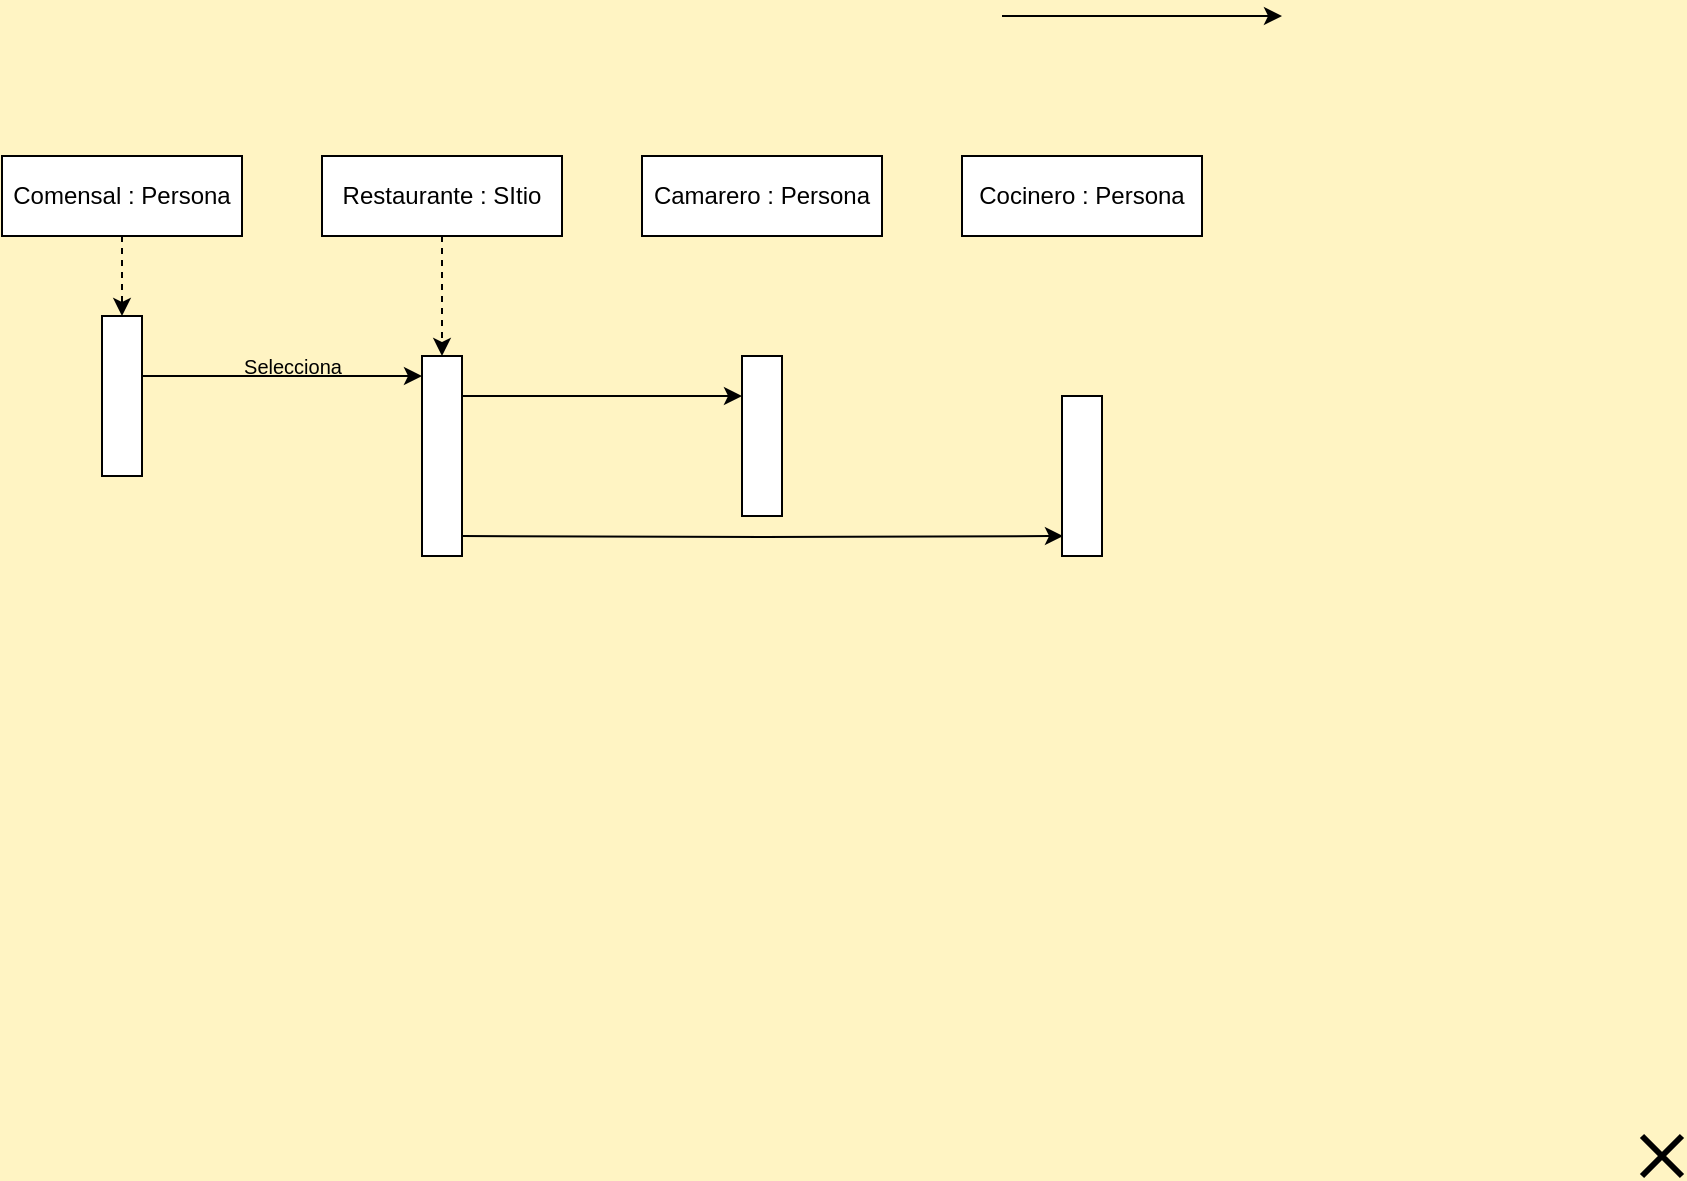 <mxfile version="24.3.1" type="device">
  <diagram name="Página-1" id="CBR-pMvpNvf4DPiNlyrw">
    <mxGraphModel dx="1434" dy="746" grid="1" gridSize="10" guides="1" tooltips="1" connect="1" arrows="0" fold="1" page="1" pageScale="1" pageWidth="1169" pageHeight="827" background="#FFF4C3" math="0" shadow="0">
      <root>
        <mxCell id="0" />
        <mxCell id="1" parent="0" />
        <mxCell id="OzoSG0Pu-Z7uOkjksjxz-8" style="edgeStyle=orthogonalEdgeStyle;rounded=0;orthogonalLoop=1;jettySize=auto;html=1;exitX=0.5;exitY=1;exitDx=0;exitDy=0;dashed=1;" parent="1" source="OzoSG0Pu-Z7uOkjksjxz-1" target="OzoSG0Pu-Z7uOkjksjxz-3" edge="1">
          <mxGeometry relative="1" as="geometry" />
        </mxCell>
        <mxCell id="OzoSG0Pu-Z7uOkjksjxz-1" value="Comensal : Persona" style="rounded=0;whiteSpace=wrap;html=1;" parent="1" vertex="1">
          <mxGeometry x="120" y="120" width="120" height="40" as="geometry" />
        </mxCell>
        <mxCell id="OzoSG0Pu-Z7uOkjksjxz-3" value="" style="rounded=0;whiteSpace=wrap;html=1;" parent="1" vertex="1">
          <mxGeometry x="170" y="200" width="20" height="80" as="geometry" />
        </mxCell>
        <mxCell id="OzoSG0Pu-Z7uOkjksjxz-16" value="" style="shape=umlDestroy;whiteSpace=wrap;html=1;strokeWidth=3;targetShapes=umlLifeline;" parent="1" vertex="1">
          <mxGeometry x="940" y="610" width="20" height="20" as="geometry" />
        </mxCell>
        <mxCell id="ZeQWAFRNg3F0iEA5SLW--23" style="edgeStyle=orthogonalEdgeStyle;rounded=0;orthogonalLoop=1;jettySize=auto;html=1;exitX=0.5;exitY=1;exitDx=0;exitDy=0;dashed=1;" edge="1" parent="1" source="ZeQWAFRNg3F0iEA5SLW--18" target="ZeQWAFRNg3F0iEA5SLW--19">
          <mxGeometry relative="1" as="geometry" />
        </mxCell>
        <mxCell id="ZeQWAFRNg3F0iEA5SLW--18" value="Restaurante : SItio" style="rounded=0;whiteSpace=wrap;html=1;" vertex="1" parent="1">
          <mxGeometry x="280" y="120" width="120" height="40" as="geometry" />
        </mxCell>
        <mxCell id="ZeQWAFRNg3F0iEA5SLW--19" value="" style="rounded=0;whiteSpace=wrap;html=1;" vertex="1" parent="1">
          <mxGeometry x="330" y="220" width="20" height="100" as="geometry" />
        </mxCell>
        <mxCell id="ZeQWAFRNg3F0iEA5SLW--21" style="edgeStyle=orthogonalEdgeStyle;rounded=0;orthogonalLoop=1;jettySize=auto;html=1;exitX=1;exitY=0.5;exitDx=0;exitDy=0;entryX=0;entryY=0.25;entryDx=0;entryDy=0;" edge="1" parent="1">
          <mxGeometry relative="1" as="geometry">
            <mxPoint x="620" y="50" as="sourcePoint" />
            <mxPoint x="760" y="50" as="targetPoint" />
          </mxGeometry>
        </mxCell>
        <mxCell id="ZeQWAFRNg3F0iEA5SLW--22" style="edgeStyle=orthogonalEdgeStyle;rounded=0;orthogonalLoop=1;jettySize=auto;html=1;exitX=1;exitY=0.5;exitDx=0;exitDy=0;entryX=0;entryY=0.25;entryDx=0;entryDy=0;" edge="1" parent="1">
          <mxGeometry relative="1" as="geometry">
            <mxPoint x="190" y="230" as="sourcePoint" />
            <mxPoint x="330" y="230" as="targetPoint" />
          </mxGeometry>
        </mxCell>
        <mxCell id="ZeQWAFRNg3F0iEA5SLW--24" value="&lt;div style=&quot;font-size: 11px;&quot;&gt;&lt;font style=&quot;font-size: 10px;&quot;&gt;Selecciona&lt;/font&gt;&lt;/div&gt;" style="text;html=1;align=center;verticalAlign=middle;resizable=0;points=[];autosize=1;strokeColor=none;fillColor=none;" vertex="1" parent="1">
          <mxGeometry x="230" y="210" width="70" height="30" as="geometry" />
        </mxCell>
        <mxCell id="ZeQWAFRNg3F0iEA5SLW--25" value="Camarero : Persona" style="rounded=0;whiteSpace=wrap;html=1;" vertex="1" parent="1">
          <mxGeometry x="440" y="120" width="120" height="40" as="geometry" />
        </mxCell>
        <mxCell id="ZeQWAFRNg3F0iEA5SLW--26" value="Cocinero : Persona" style="rounded=0;whiteSpace=wrap;html=1;" vertex="1" parent="1">
          <mxGeometry x="600" y="120" width="120" height="40" as="geometry" />
        </mxCell>
        <mxCell id="ZeQWAFRNg3F0iEA5SLW--27" value="" style="rounded=0;whiteSpace=wrap;html=1;" vertex="1" parent="1">
          <mxGeometry x="490" y="220" width="20" height="80" as="geometry" />
        </mxCell>
        <mxCell id="ZeQWAFRNg3F0iEA5SLW--28" value="" style="rounded=0;whiteSpace=wrap;html=1;" vertex="1" parent="1">
          <mxGeometry x="650" y="240" width="20" height="80" as="geometry" />
        </mxCell>
        <mxCell id="ZeQWAFRNg3F0iEA5SLW--30" style="edgeStyle=orthogonalEdgeStyle;rounded=0;orthogonalLoop=1;jettySize=auto;html=1;exitX=1;exitY=0.5;exitDx=0;exitDy=0;entryX=0;entryY=0.25;entryDx=0;entryDy=0;" edge="1" parent="1">
          <mxGeometry relative="1" as="geometry">
            <mxPoint x="350" y="240" as="sourcePoint" />
            <mxPoint x="490" y="240" as="targetPoint" />
          </mxGeometry>
        </mxCell>
        <mxCell id="ZeQWAFRNg3F0iEA5SLW--31" style="edgeStyle=orthogonalEdgeStyle;rounded=0;orthogonalLoop=1;jettySize=auto;html=1;exitX=1;exitY=0.5;exitDx=0;exitDy=0;entryX=0.025;entryY=0.875;entryDx=0;entryDy=0;entryPerimeter=0;" edge="1" parent="1" target="ZeQWAFRNg3F0iEA5SLW--28">
          <mxGeometry relative="1" as="geometry">
            <mxPoint x="350" y="310" as="sourcePoint" />
            <mxPoint x="490" y="310" as="targetPoint" />
          </mxGeometry>
        </mxCell>
      </root>
    </mxGraphModel>
  </diagram>
</mxfile>
